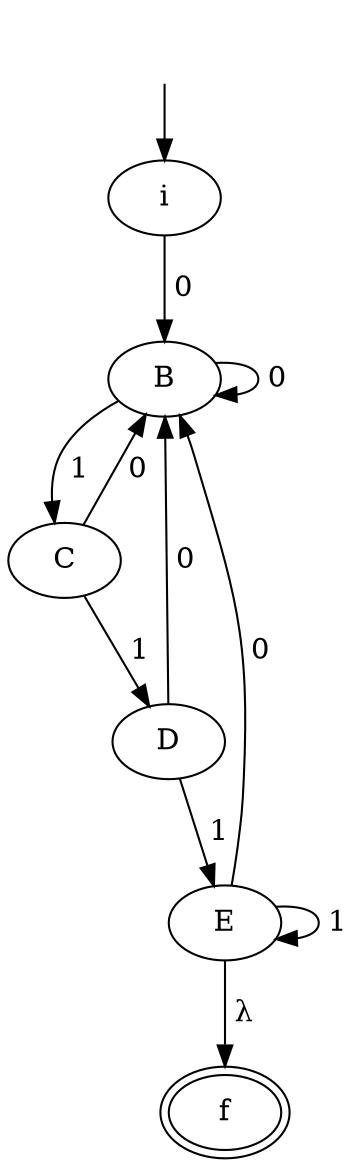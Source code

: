 digraph "AFER" {
    _nil0 [style="invis"]
    _nil0 -> i [label=""]
    i -> B [label=" 0"]
    B -> B [label=" 0"]
    B -> C [label=" 1"]
    C -> B [label=" 0"]
    C -> D [label=" 1"]
    D -> B [label=" 0"]
    D -> E [label=" 1"]
    E -> B [label=" 0"]
    E -> E [label=" 1"]
    E -> f [label=" λ"]
    f [peripheries=2]
}
